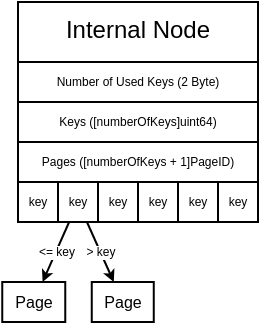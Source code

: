 <mxfile version="15.4.0" type="device"><diagram id="0EoaSTEAoR6UPUQz79Iv" name="Page-1"><mxGraphModel dx="435" dy="245" grid="1" gridSize="10" guides="1" tooltips="1" connect="1" arrows="1" fold="1" page="1" pageScale="1" pageWidth="1169" pageHeight="827" math="0" shadow="0"><root><mxCell id="0"/><mxCell id="1" parent="0"/><mxCell id="z3EqCUye1eME1pm3WT0P-1" value="Internal Node" style="rounded=0;whiteSpace=wrap;html=1;verticalAlign=top;" parent="1" vertex="1"><mxGeometry x="520" y="200" width="120" height="90" as="geometry"/></mxCell><mxCell id="z3EqCUye1eME1pm3WT0P-2" value="key" style="whiteSpace=wrap;html=1;aspect=fixed;fontSize=6;" parent="1" vertex="1"><mxGeometry x="520" y="290" width="20" height="20" as="geometry"/></mxCell><mxCell id="8DlnlGV3RWxp8GqqtiBR-1" value="Number of Used Keys (2 Byte)" style="rounded=0;whiteSpace=wrap;html=1;fontSize=6;verticalAlign=middle;" vertex="1" parent="1"><mxGeometry x="520" y="230" width="120" height="20" as="geometry"/></mxCell><mxCell id="8DlnlGV3RWxp8GqqtiBR-2" value="Keys ([numberOfKeys]uint64)" style="rounded=0;whiteSpace=wrap;html=1;fontSize=6;verticalAlign=middle;" vertex="1" parent="1"><mxGeometry x="520" y="250" width="120" height="20" as="geometry"/></mxCell><mxCell id="8DlnlGV3RWxp8GqqtiBR-3" value="Pages ([numberOfKeys + 1]PageID)" style="rounded=0;whiteSpace=wrap;html=1;fontSize=6;verticalAlign=middle;" vertex="1" parent="1"><mxGeometry x="520" y="270" width="120" height="20" as="geometry"/></mxCell><mxCell id="8DlnlGV3RWxp8GqqtiBR-4" value="key" style="whiteSpace=wrap;html=1;aspect=fixed;fontSize=6;" vertex="1" parent="1"><mxGeometry x="620" y="290" width="20" height="20" as="geometry"/></mxCell><mxCell id="8DlnlGV3RWxp8GqqtiBR-5" value="Page" style="rounded=0;whiteSpace=wrap;html=1;fontSize=8;verticalAlign=middle;" vertex="1" parent="1"><mxGeometry x="512.13" y="340" width="31.5" height="20" as="geometry"/></mxCell><mxCell id="8DlnlGV3RWxp8GqqtiBR-6" value="Page" style="rounded=0;whiteSpace=wrap;html=1;fontSize=8;verticalAlign=middle;" vertex="1" parent="1"><mxGeometry x="556.88" y="340" width="31" height="20" as="geometry"/></mxCell><mxCell id="8DlnlGV3RWxp8GqqtiBR-13" value="&amp;lt;= key" style="rounded=0;orthogonalLoop=1;jettySize=auto;html=1;fontSize=6;endSize=3;" edge="1" parent="1" source="8DlnlGV3RWxp8GqqtiBR-9" target="8DlnlGV3RWxp8GqqtiBR-5"><mxGeometry relative="1" as="geometry"/></mxCell><mxCell id="8DlnlGV3RWxp8GqqtiBR-14" value="&amp;gt; key" style="edgeStyle=none;rounded=0;orthogonalLoop=1;jettySize=auto;html=1;fontSize=6;endSize=3;" edge="1" parent="1" source="8DlnlGV3RWxp8GqqtiBR-9" target="8DlnlGV3RWxp8GqqtiBR-6"><mxGeometry relative="1" as="geometry"/></mxCell><mxCell id="8DlnlGV3RWxp8GqqtiBR-9" value="key" style="whiteSpace=wrap;html=1;aspect=fixed;fontSize=6;" vertex="1" parent="1"><mxGeometry x="540" y="290" width="20" height="20" as="geometry"/></mxCell><mxCell id="8DlnlGV3RWxp8GqqtiBR-10" value="key" style="whiteSpace=wrap;html=1;aspect=fixed;fontSize=6;" vertex="1" parent="1"><mxGeometry x="560" y="290" width="20" height="20" as="geometry"/></mxCell><mxCell id="8DlnlGV3RWxp8GqqtiBR-11" value="key" style="whiteSpace=wrap;html=1;aspect=fixed;fontSize=6;" vertex="1" parent="1"><mxGeometry x="580" y="290" width="20" height="20" as="geometry"/></mxCell><mxCell id="8DlnlGV3RWxp8GqqtiBR-12" value="key" style="whiteSpace=wrap;html=1;aspect=fixed;fontSize=6;" vertex="1" parent="1"><mxGeometry x="600" y="290" width="20" height="20" as="geometry"/></mxCell></root></mxGraphModel></diagram></mxfile>